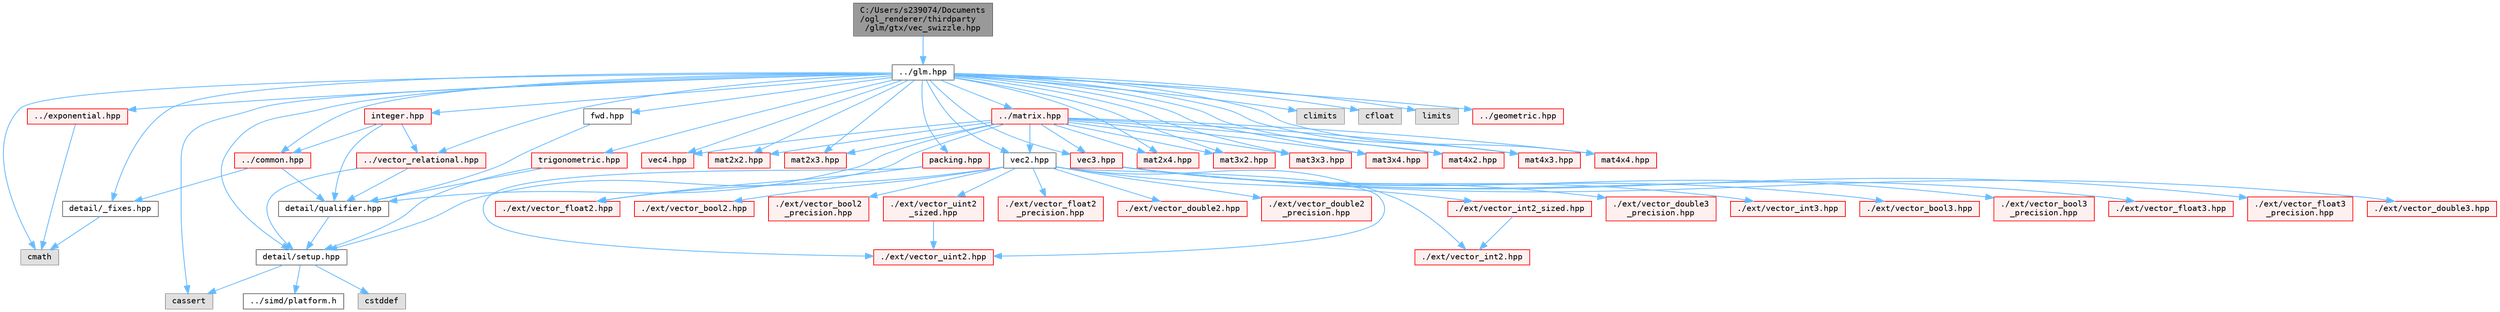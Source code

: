 digraph "C:/Users/s239074/Documents/ogl_renderer/thirdparty/glm/gtx/vec_swizzle.hpp"
{
 // LATEX_PDF_SIZE
  bgcolor="transparent";
  edge [fontname=Terminal,fontsize=10,labelfontname=Helvetica,labelfontsize=10];
  node [fontname=Terminal,fontsize=10,shape=box,height=0.2,width=0.4];
  Node1 [label="C:/Users/s239074/Documents\l/ogl_renderer/thirdparty\l/glm/gtx/vec_swizzle.hpp",height=0.2,width=0.4,color="gray40", fillcolor="grey60", style="filled", fontcolor="black",tooltip=" "];
  Node1 -> Node2 [color="steelblue1",style="solid"];
  Node2 [label="../glm.hpp",height=0.2,width=0.4,color="grey40", fillcolor="white", style="filled",URL="$glm_8hpp.html",tooltip=" "];
  Node2 -> Node3 [color="steelblue1",style="solid"];
  Node3 [label="detail/_fixes.hpp",height=0.2,width=0.4,color="grey40", fillcolor="white", style="filled",URL="$__fixes_8hpp.html",tooltip=" "];
  Node3 -> Node4 [color="steelblue1",style="solid"];
  Node4 [label="cmath",height=0.2,width=0.4,color="grey60", fillcolor="#E0E0E0", style="filled",tooltip=" "];
  Node2 -> Node5 [color="steelblue1",style="solid"];
  Node5 [label="detail/setup.hpp",height=0.2,width=0.4,color="grey40", fillcolor="white", style="filled",URL="$setup_8hpp.html",tooltip=" "];
  Node5 -> Node6 [color="steelblue1",style="solid"];
  Node6 [label="cassert",height=0.2,width=0.4,color="grey60", fillcolor="#E0E0E0", style="filled",tooltip=" "];
  Node5 -> Node7 [color="steelblue1",style="solid"];
  Node7 [label="cstddef",height=0.2,width=0.4,color="grey60", fillcolor="#E0E0E0", style="filled",tooltip=" "];
  Node5 -> Node8 [color="steelblue1",style="solid"];
  Node8 [label="../simd/platform.h",height=0.2,width=0.4,color="grey40", fillcolor="white", style="filled",URL="$platform_8h.html",tooltip=" "];
  Node2 -> Node4 [color="steelblue1",style="solid"];
  Node2 -> Node9 [color="steelblue1",style="solid"];
  Node9 [label="climits",height=0.2,width=0.4,color="grey60", fillcolor="#E0E0E0", style="filled",tooltip=" "];
  Node2 -> Node10 [color="steelblue1",style="solid"];
  Node10 [label="cfloat",height=0.2,width=0.4,color="grey60", fillcolor="#E0E0E0", style="filled",tooltip=" "];
  Node2 -> Node11 [color="steelblue1",style="solid"];
  Node11 [label="limits",height=0.2,width=0.4,color="grey60", fillcolor="#E0E0E0", style="filled",tooltip=" "];
  Node2 -> Node6 [color="steelblue1",style="solid"];
  Node2 -> Node12 [color="steelblue1",style="solid"];
  Node12 [label="fwd.hpp",height=0.2,width=0.4,color="grey40", fillcolor="white", style="filled",URL="$fwd_8hpp.html",tooltip=" "];
  Node12 -> Node13 [color="steelblue1",style="solid"];
  Node13 [label="detail/qualifier.hpp",height=0.2,width=0.4,color="grey40", fillcolor="white", style="filled",URL="$qualifier_8hpp.html",tooltip=" "];
  Node13 -> Node5 [color="steelblue1",style="solid"];
  Node2 -> Node14 [color="steelblue1",style="solid"];
  Node14 [label="vec2.hpp",height=0.2,width=0.4,color="grey40", fillcolor="white", style="filled",URL="$vec2_8hpp.html",tooltip=" "];
  Node14 -> Node15 [color="steelblue1",style="solid"];
  Node15 [label="./ext/vector_bool2.hpp",height=0.2,width=0.4,color="red", fillcolor="#FFF0F0", style="filled",URL="$vector__bool2_8hpp.html",tooltip=" "];
  Node14 -> Node19 [color="steelblue1",style="solid"];
  Node19 [label="./ext/vector_bool2\l_precision.hpp",height=0.2,width=0.4,color="red", fillcolor="#FFF0F0", style="filled",URL="$vector__bool2__precision_8hpp.html",tooltip=" "];
  Node14 -> Node20 [color="steelblue1",style="solid"];
  Node20 [label="./ext/vector_float2.hpp",height=0.2,width=0.4,color="red", fillcolor="#FFF0F0", style="filled",URL="$vector__float2_8hpp.html",tooltip=" "];
  Node14 -> Node21 [color="steelblue1",style="solid"];
  Node21 [label="./ext/vector_float2\l_precision.hpp",height=0.2,width=0.4,color="red", fillcolor="#FFF0F0", style="filled",URL="$vector__float2__precision_8hpp.html",tooltip=" "];
  Node14 -> Node22 [color="steelblue1",style="solid"];
  Node22 [label="./ext/vector_double2.hpp",height=0.2,width=0.4,color="red", fillcolor="#FFF0F0", style="filled",URL="$vector__double2_8hpp.html",tooltip=" "];
  Node14 -> Node23 [color="steelblue1",style="solid"];
  Node23 [label="./ext/vector_double2\l_precision.hpp",height=0.2,width=0.4,color="red", fillcolor="#FFF0F0", style="filled",URL="$vector__double2__precision_8hpp.html",tooltip=" "];
  Node14 -> Node24 [color="steelblue1",style="solid"];
  Node24 [label="./ext/vector_int2.hpp",height=0.2,width=0.4,color="red", fillcolor="#FFF0F0", style="filled",URL="$vector__int2_8hpp.html",tooltip=" "];
  Node14 -> Node25 [color="steelblue1",style="solid"];
  Node25 [label="./ext/vector_int2_sized.hpp",height=0.2,width=0.4,color="red", fillcolor="#FFF0F0", style="filled",URL="$vector__int2__sized_8hpp.html",tooltip=" "];
  Node25 -> Node24 [color="steelblue1",style="solid"];
  Node14 -> Node27 [color="steelblue1",style="solid"];
  Node27 [label="./ext/vector_uint2.hpp",height=0.2,width=0.4,color="red", fillcolor="#FFF0F0", style="filled",URL="$vector__uint2_8hpp.html",tooltip=" "];
  Node14 -> Node28 [color="steelblue1",style="solid"];
  Node28 [label="./ext/vector_uint2\l_sized.hpp",height=0.2,width=0.4,color="red", fillcolor="#FFF0F0", style="filled",URL="$vector__uint2__sized_8hpp.html",tooltip=" "];
  Node28 -> Node27 [color="steelblue1",style="solid"];
  Node2 -> Node30 [color="steelblue1",style="solid"];
  Node30 [label="vec3.hpp",height=0.2,width=0.4,color="red", fillcolor="#FFF0F0", style="filled",URL="$vec3_8hpp.html",tooltip=" "];
  Node30 -> Node31 [color="steelblue1",style="solid"];
  Node31 [label="./ext/vector_bool3.hpp",height=0.2,width=0.4,color="red", fillcolor="#FFF0F0", style="filled",URL="$vector__bool3_8hpp.html",tooltip=" "];
  Node30 -> Node34 [color="steelblue1",style="solid"];
  Node34 [label="./ext/vector_bool3\l_precision.hpp",height=0.2,width=0.4,color="red", fillcolor="#FFF0F0", style="filled",URL="$vector__bool3__precision_8hpp.html",tooltip=" "];
  Node30 -> Node35 [color="steelblue1",style="solid"];
  Node35 [label="./ext/vector_float3.hpp",height=0.2,width=0.4,color="red", fillcolor="#FFF0F0", style="filled",URL="$vector__float3_8hpp.html",tooltip=" "];
  Node30 -> Node36 [color="steelblue1",style="solid"];
  Node36 [label="./ext/vector_float3\l_precision.hpp",height=0.2,width=0.4,color="red", fillcolor="#FFF0F0", style="filled",URL="$vector__float3__precision_8hpp.html",tooltip=" "];
  Node30 -> Node37 [color="steelblue1",style="solid"];
  Node37 [label="./ext/vector_double3.hpp",height=0.2,width=0.4,color="red", fillcolor="#FFF0F0", style="filled",URL="$vector__double3_8hpp.html",tooltip=" "];
  Node30 -> Node38 [color="steelblue1",style="solid"];
  Node38 [label="./ext/vector_double3\l_precision.hpp",height=0.2,width=0.4,color="red", fillcolor="#FFF0F0", style="filled",URL="$vector__double3__precision_8hpp.html",tooltip=" "];
  Node30 -> Node39 [color="steelblue1",style="solid"];
  Node39 [label="./ext/vector_int3.hpp",height=0.2,width=0.4,color="red", fillcolor="#FFF0F0", style="filled",URL="$vector__int3_8hpp.html",tooltip=" "];
  Node2 -> Node43 [color="steelblue1",style="solid"];
  Node43 [label="vec4.hpp",height=0.2,width=0.4,color="red", fillcolor="#FFF0F0", style="filled",URL="$vec4_8hpp.html",tooltip=" "];
  Node2 -> Node56 [color="steelblue1",style="solid"];
  Node56 [label="mat2x2.hpp",height=0.2,width=0.4,color="red", fillcolor="#FFF0F0", style="filled",URL="$mat2x2_8hpp.html",tooltip=" "];
  Node2 -> Node61 [color="steelblue1",style="solid"];
  Node61 [label="mat2x3.hpp",height=0.2,width=0.4,color="red", fillcolor="#FFF0F0", style="filled",URL="$mat2x3_8hpp.html",tooltip=" "];
  Node2 -> Node68 [color="steelblue1",style="solid"];
  Node68 [label="mat2x4.hpp",height=0.2,width=0.4,color="red", fillcolor="#FFF0F0", style="filled",URL="$mat2x4_8hpp.html",tooltip=" "];
  Node2 -> Node75 [color="steelblue1",style="solid"];
  Node75 [label="mat3x2.hpp",height=0.2,width=0.4,color="red", fillcolor="#FFF0F0", style="filled",URL="$mat3x2_8hpp.html",tooltip=" "];
  Node2 -> Node82 [color="steelblue1",style="solid"];
  Node82 [label="mat3x3.hpp",height=0.2,width=0.4,color="red", fillcolor="#FFF0F0", style="filled",URL="$mat3x3_8hpp.html",tooltip=" "];
  Node2 -> Node89 [color="steelblue1",style="solid"];
  Node89 [label="mat3x4.hpp",height=0.2,width=0.4,color="red", fillcolor="#FFF0F0", style="filled",URL="$mat3x4_8hpp.html",tooltip=" "];
  Node2 -> Node96 [color="steelblue1",style="solid"];
  Node96 [label="mat4x2.hpp",height=0.2,width=0.4,color="red", fillcolor="#FFF0F0", style="filled",URL="$mat4x2_8hpp.html",tooltip=" "];
  Node2 -> Node103 [color="steelblue1",style="solid"];
  Node103 [label="mat4x3.hpp",height=0.2,width=0.4,color="red", fillcolor="#FFF0F0", style="filled",URL="$mat4x3_8hpp.html",tooltip=" "];
  Node2 -> Node110 [color="steelblue1",style="solid"];
  Node110 [label="mat4x4.hpp",height=0.2,width=0.4,color="red", fillcolor="#FFF0F0", style="filled",URL="$mat4x4_8hpp.html",tooltip=" "];
  Node2 -> Node134 [color="steelblue1",style="solid"];
  Node134 [label="trigonometric.hpp",height=0.2,width=0.4,color="red", fillcolor="#FFF0F0", style="filled",URL="$trigonometric_8hpp.html",tooltip=" "];
  Node134 -> Node5 [color="steelblue1",style="solid"];
  Node134 -> Node13 [color="steelblue1",style="solid"];
  Node2 -> Node120 [color="steelblue1",style="solid"];
  Node120 [label="../exponential.hpp",height=0.2,width=0.4,color="red", fillcolor="#FFF0F0", style="filled",URL="$exponential_8hpp.html",tooltip=" "];
  Node120 -> Node4 [color="steelblue1",style="solid"];
  Node2 -> Node128 [color="steelblue1",style="solid"];
  Node128 [label="../common.hpp",height=0.2,width=0.4,color="red", fillcolor="#FFF0F0", style="filled",URL="$common_8hpp.html",tooltip=" "];
  Node128 -> Node13 [color="steelblue1",style="solid"];
  Node128 -> Node3 [color="steelblue1",style="solid"];
  Node2 -> Node137 [color="steelblue1",style="solid"];
  Node137 [label="packing.hpp",height=0.2,width=0.4,color="red", fillcolor="#FFF0F0", style="filled",URL="$packing_8hpp.html",tooltip=" "];
  Node137 -> Node27 [color="steelblue1",style="solid"];
  Node137 -> Node20 [color="steelblue1",style="solid"];
  Node2 -> Node118 [color="steelblue1",style="solid"];
  Node118 [label="../geometric.hpp",height=0.2,width=0.4,color="red", fillcolor="#FFF0F0", style="filled",URL="$geometric_8hpp.html",tooltip=" "];
  Node2 -> Node60 [color="steelblue1",style="solid"];
  Node60 [label="../matrix.hpp",height=0.2,width=0.4,color="red", fillcolor="#FFF0F0", style="filled",URL="$matrix_8hpp.html",tooltip=" "];
  Node60 -> Node13 [color="steelblue1",style="solid"];
  Node60 -> Node5 [color="steelblue1",style="solid"];
  Node60 -> Node14 [color="steelblue1",style="solid"];
  Node60 -> Node30 [color="steelblue1",style="solid"];
  Node60 -> Node43 [color="steelblue1",style="solid"];
  Node60 -> Node56 [color="steelblue1",style="solid"];
  Node60 -> Node61 [color="steelblue1",style="solid"];
  Node60 -> Node68 [color="steelblue1",style="solid"];
  Node60 -> Node75 [color="steelblue1",style="solid"];
  Node60 -> Node82 [color="steelblue1",style="solid"];
  Node60 -> Node89 [color="steelblue1",style="solid"];
  Node60 -> Node96 [color="steelblue1",style="solid"];
  Node60 -> Node103 [color="steelblue1",style="solid"];
  Node60 -> Node110 [color="steelblue1",style="solid"];
  Node2 -> Node124 [color="steelblue1",style="solid"];
  Node124 [label="../vector_relational.hpp",height=0.2,width=0.4,color="red", fillcolor="#FFF0F0", style="filled",URL="$vector__relational_8hpp.html",tooltip=" "];
  Node124 -> Node13 [color="steelblue1",style="solid"];
  Node124 -> Node5 [color="steelblue1",style="solid"];
  Node2 -> Node141 [color="steelblue1",style="solid"];
  Node141 [label="integer.hpp",height=0.2,width=0.4,color="red", fillcolor="#FFF0F0", style="filled",URL="$integer_8hpp.html",tooltip=" "];
  Node141 -> Node13 [color="steelblue1",style="solid"];
  Node141 -> Node128 [color="steelblue1",style="solid"];
  Node141 -> Node124 [color="steelblue1",style="solid"];
}
